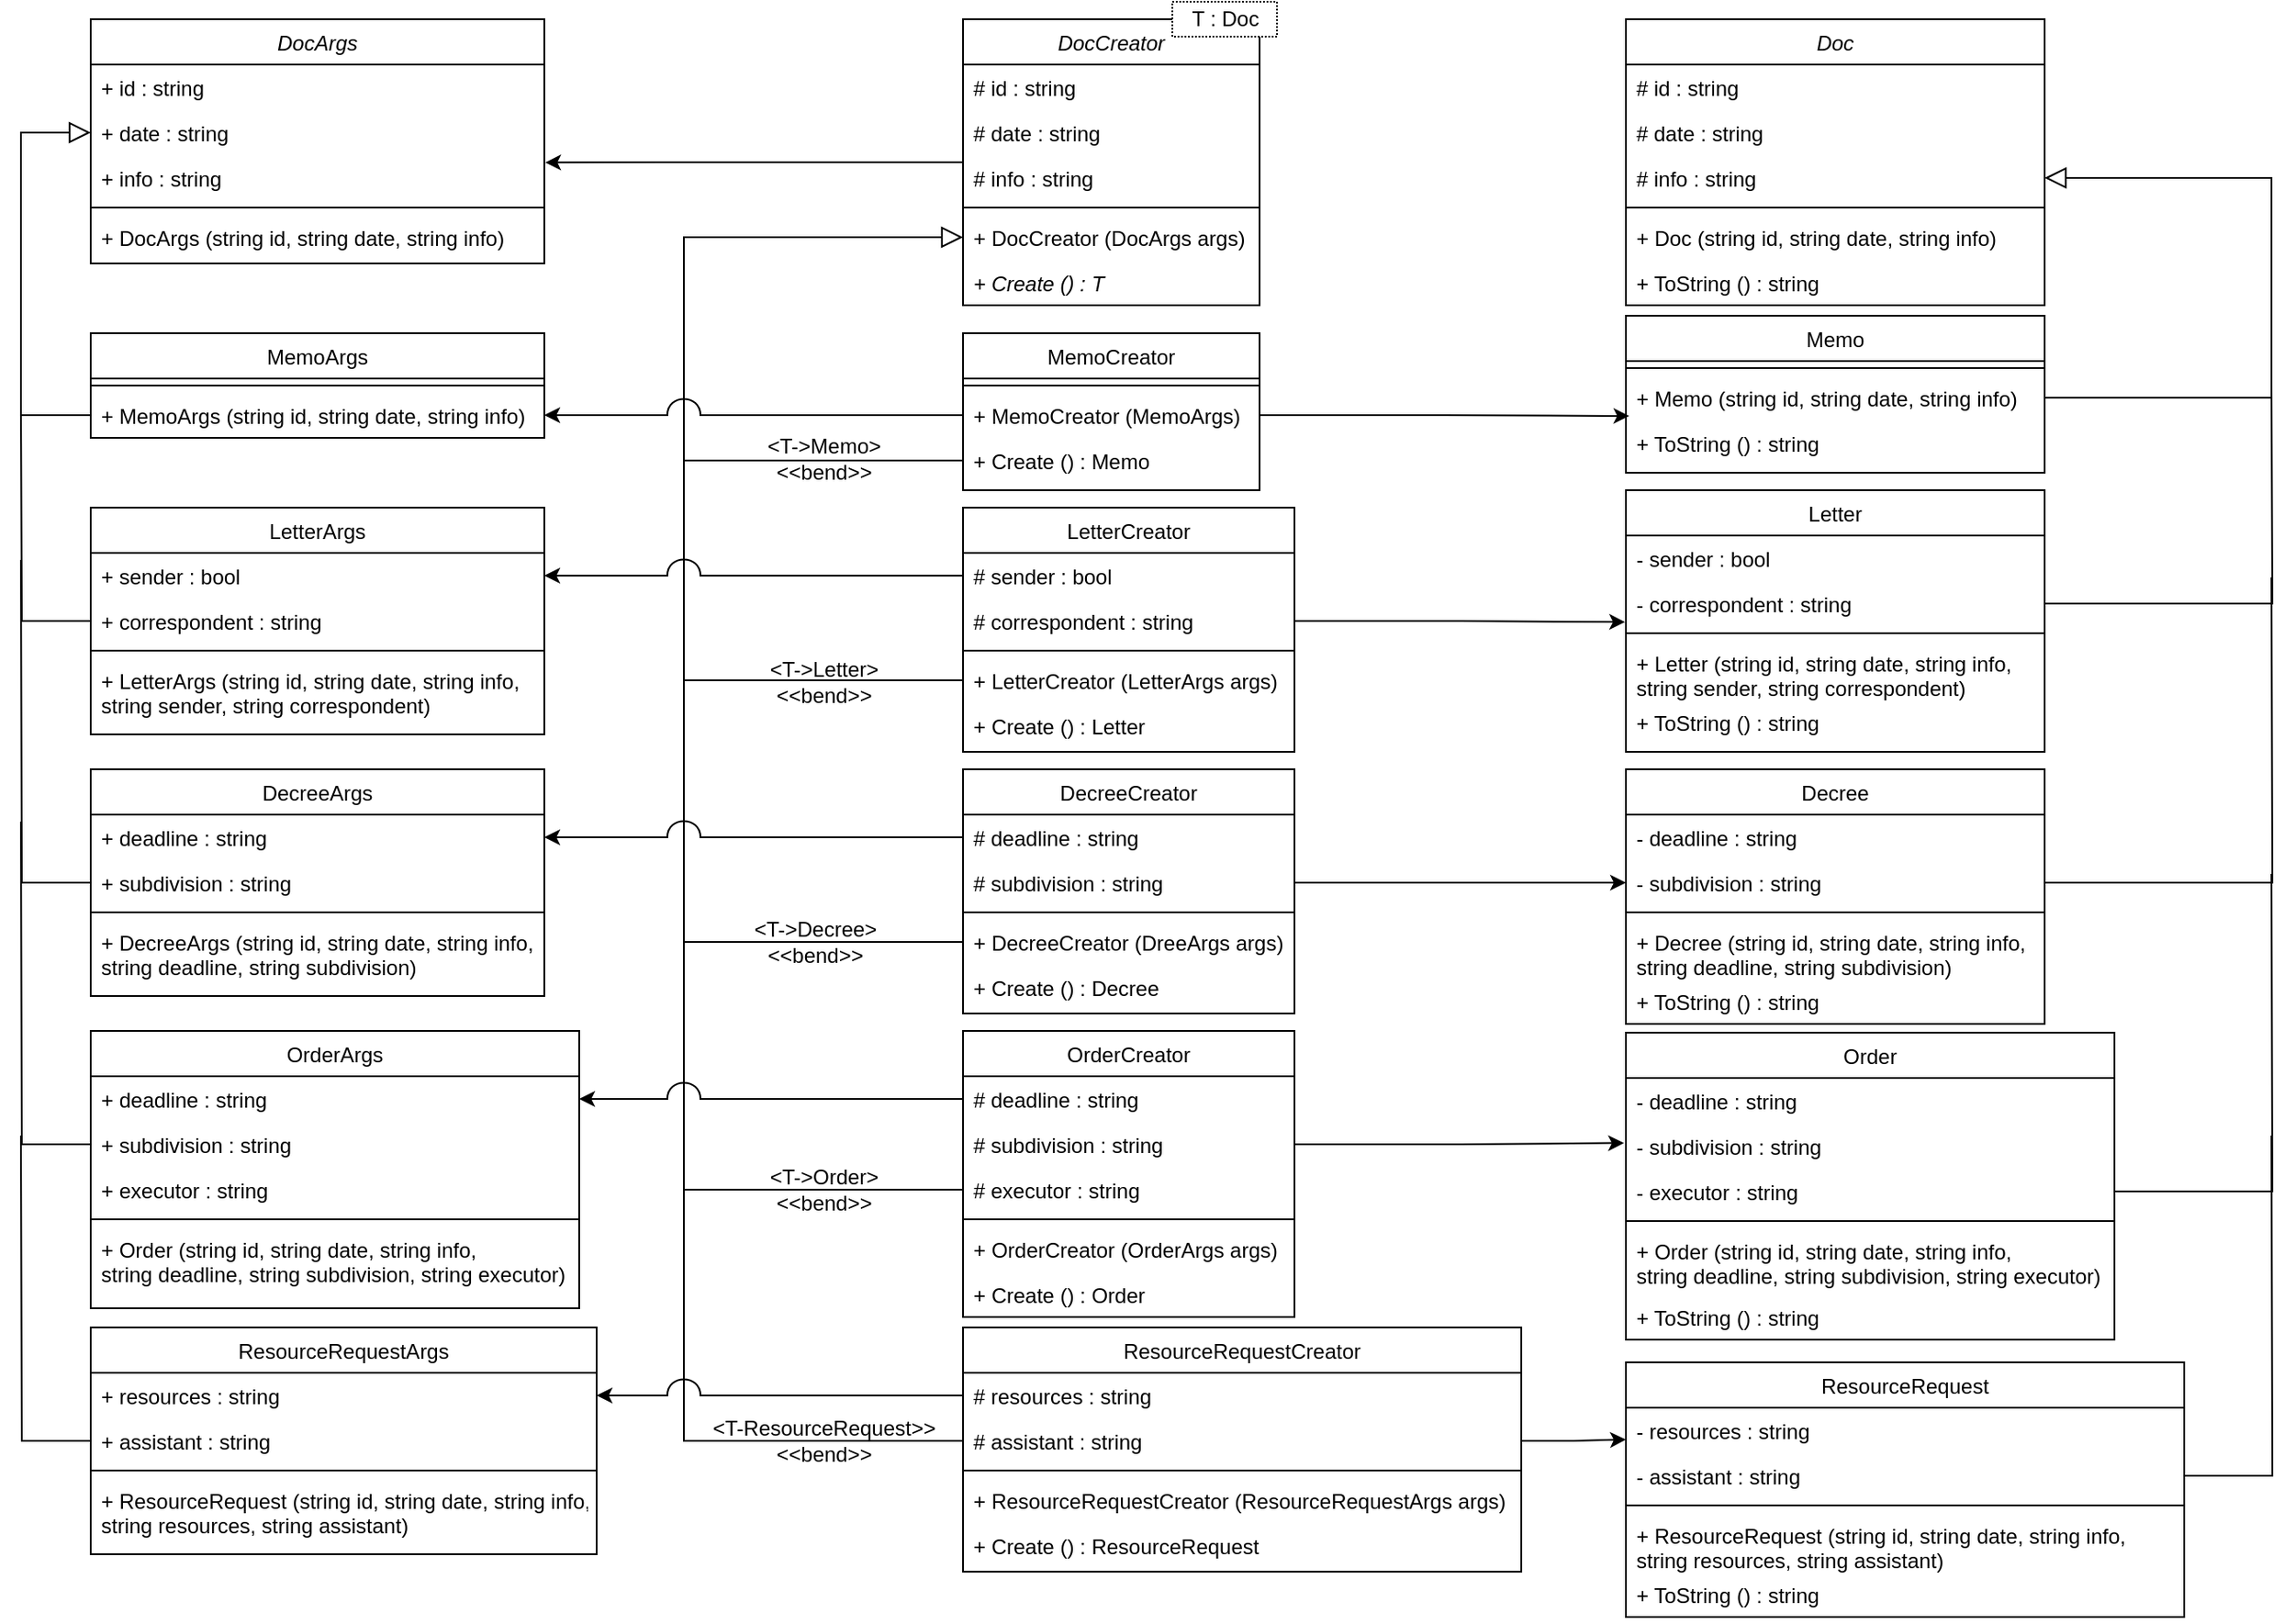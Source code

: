 <mxfile version="16.1.2" type="device"><diagram id="C5RBs43oDa-KdzZeNtuy" name="Page-1"><mxGraphModel dx="2424" dy="1015" grid="1" gridSize="10" guides="1" tooltips="1" connect="1" arrows="1" fold="1" page="1" pageScale="1" pageWidth="827" pageHeight="1169" math="0" shadow="0"><root><mxCell id="WIyWlLk6GJQsqaUBKTNV-0"/><mxCell id="WIyWlLk6GJQsqaUBKTNV-1" parent="WIyWlLk6GJQsqaUBKTNV-0"/><mxCell id="kKBRnAQpQQ1vmzfm6Eew-185" style="edgeStyle=orthogonalEdgeStyle;rounded=0;orthogonalLoop=1;jettySize=auto;html=1;exitX=0;exitY=0.5;exitDx=0;exitDy=0;entryX=1.002;entryY=0.159;entryDx=0;entryDy=0;entryPerimeter=0;endArrow=classic;endFill=1;" parent="WIyWlLk6GJQsqaUBKTNV-1" source="zkfFHV4jXpPFQw0GAbJ--0" target="kKBRnAQpQQ1vmzfm6Eew-144" edge="1"><mxGeometry relative="1" as="geometry"/></mxCell><mxCell id="zkfFHV4jXpPFQw0GAbJ--0" value="DocCreator" style="swimlane;fontStyle=2;align=center;verticalAlign=top;childLayout=stackLayout;horizontal=1;startSize=26;horizontalStack=0;resizeParent=1;resizeLast=0;collapsible=1;marginBottom=0;rounded=0;shadow=0;strokeWidth=1;" parent="WIyWlLk6GJQsqaUBKTNV-1" vertex="1"><mxGeometry x="220" y="90" width="170" height="164" as="geometry"><mxRectangle x="230" y="140" width="160" height="26" as="alternateBounds"/></mxGeometry></mxCell><mxCell id="zkfFHV4jXpPFQw0GAbJ--1" value="# id : string" style="text;align=left;verticalAlign=top;spacingLeft=4;spacingRight=4;overflow=hidden;rotatable=0;points=[[0,0.5],[1,0.5]];portConstraint=eastwest;" parent="zkfFHV4jXpPFQw0GAbJ--0" vertex="1"><mxGeometry y="26" width="170" height="26" as="geometry"/></mxCell><mxCell id="zkfFHV4jXpPFQw0GAbJ--2" value="# date : string" style="text;align=left;verticalAlign=top;spacingLeft=4;spacingRight=4;overflow=hidden;rotatable=0;points=[[0,0.5],[1,0.5]];portConstraint=eastwest;rounded=0;shadow=0;html=0;" parent="zkfFHV4jXpPFQw0GAbJ--0" vertex="1"><mxGeometry y="52" width="170" height="26" as="geometry"/></mxCell><mxCell id="zkfFHV4jXpPFQw0GAbJ--3" value="# info : string" style="text;align=left;verticalAlign=top;spacingLeft=4;spacingRight=4;overflow=hidden;rotatable=0;points=[[0,0.5],[1,0.5]];portConstraint=eastwest;rounded=0;shadow=0;html=0;" parent="zkfFHV4jXpPFQw0GAbJ--0" vertex="1"><mxGeometry y="78" width="170" height="26" as="geometry"/></mxCell><mxCell id="zkfFHV4jXpPFQw0GAbJ--4" value="" style="line;html=1;strokeWidth=1;align=left;verticalAlign=middle;spacingTop=-1;spacingLeft=3;spacingRight=3;rotatable=0;labelPosition=right;points=[];portConstraint=eastwest;" parent="zkfFHV4jXpPFQw0GAbJ--0" vertex="1"><mxGeometry y="104" width="170" height="8" as="geometry"/></mxCell><mxCell id="zkfFHV4jXpPFQw0GAbJ--5" value="+ DocCreator (DocArgs args)" style="text;align=left;verticalAlign=top;spacingLeft=4;spacingRight=4;overflow=hidden;rotatable=0;points=[[0,0.5],[1,0.5]];portConstraint=eastwest;fontStyle=0" parent="zkfFHV4jXpPFQw0GAbJ--0" vertex="1"><mxGeometry y="112" width="170" height="26" as="geometry"/></mxCell><mxCell id="kKBRnAQpQQ1vmzfm6Eew-4" value="+ Create () : T" style="text;align=left;verticalAlign=top;spacingLeft=4;spacingRight=4;overflow=hidden;rotatable=0;points=[[0,0.5],[1,0.5]];portConstraint=eastwest;fontStyle=2" parent="zkfFHV4jXpPFQw0GAbJ--0" vertex="1"><mxGeometry y="138" width="170" height="26" as="geometry"/></mxCell><mxCell id="zkfFHV4jXpPFQw0GAbJ--6" value="MemoCreator" style="swimlane;fontStyle=0;align=center;verticalAlign=top;childLayout=stackLayout;horizontal=1;startSize=26;horizontalStack=0;resizeParent=1;resizeLast=0;collapsible=1;marginBottom=0;rounded=0;shadow=0;strokeWidth=1;" parent="WIyWlLk6GJQsqaUBKTNV-1" vertex="1"><mxGeometry x="220" y="270" width="170" height="90" as="geometry"><mxRectangle x="130" y="380" width="160" height="26" as="alternateBounds"/></mxGeometry></mxCell><mxCell id="zkfFHV4jXpPFQw0GAbJ--9" value="" style="line;html=1;strokeWidth=1;align=left;verticalAlign=middle;spacingTop=-1;spacingLeft=3;spacingRight=3;rotatable=0;labelPosition=right;points=[];portConstraint=eastwest;" parent="zkfFHV4jXpPFQw0GAbJ--6" vertex="1"><mxGeometry y="26" width="170" height="8" as="geometry"/></mxCell><mxCell id="zkfFHV4jXpPFQw0GAbJ--10" value="+ MemoCreator (MemoArgs)" style="text;align=left;verticalAlign=top;spacingLeft=4;spacingRight=4;overflow=hidden;rotatable=0;points=[[0,0.5],[1,0.5]];portConstraint=eastwest;fontStyle=0" parent="zkfFHV4jXpPFQw0GAbJ--6" vertex="1"><mxGeometry y="34" width="170" height="26" as="geometry"/></mxCell><mxCell id="zkfFHV4jXpPFQw0GAbJ--11" value="+ Create () : Memo" style="text;align=left;verticalAlign=top;spacingLeft=4;spacingRight=4;overflow=hidden;rotatable=0;points=[[0,0.5],[1,0.5]];portConstraint=eastwest;" parent="zkfFHV4jXpPFQw0GAbJ--6" vertex="1"><mxGeometry y="60" width="170" height="26" as="geometry"/></mxCell><mxCell id="zkfFHV4jXpPFQw0GAbJ--12" value="" style="endArrow=block;endSize=10;endFill=0;shadow=0;strokeWidth=1;rounded=0;edgeStyle=elbowEdgeStyle;elbow=vertical;entryX=0;entryY=0.5;entryDx=0;entryDy=0;exitX=0;exitY=0.5;exitDx=0;exitDy=0;" parent="WIyWlLk6GJQsqaUBKTNV-1" source="zkfFHV4jXpPFQw0GAbJ--11" target="zkfFHV4jXpPFQw0GAbJ--5" edge="1"><mxGeometry width="160" relative="1" as="geometry"><mxPoint x="200" y="203" as="sourcePoint"/><mxPoint x="200" y="203" as="targetPoint"/><Array as="points"><mxPoint x="60" y="250"/><mxPoint x="130" y="260"/><mxPoint x="170" y="200"/></Array></mxGeometry></mxCell><mxCell id="kKBRnAQpQQ1vmzfm6Eew-1" value="T : Doc" style="html=1;dashed=1;dashPattern=1 1;" parent="WIyWlLk6GJQsqaUBKTNV-1" vertex="1"><mxGeometry x="340" y="80" width="60" height="20" as="geometry"/></mxCell><mxCell id="kKBRnAQpQQ1vmzfm6Eew-3" value="&amp;lt;T-&amp;gt;Memo&amp;gt;&lt;br&gt;&amp;lt;&amp;lt;bend&amp;gt;&amp;gt;" style="text;html=1;align=center;verticalAlign=middle;resizable=0;points=[];autosize=1;strokeColor=none;fillColor=none;" parent="WIyWlLk6GJQsqaUBKTNV-1" vertex="1"><mxGeometry x="100" y="327" width="80" height="30" as="geometry"/></mxCell><mxCell id="kKBRnAQpQQ1vmzfm6Eew-10" value="LetterCreator" style="swimlane;fontStyle=0;align=center;verticalAlign=top;childLayout=stackLayout;horizontal=1;startSize=26;horizontalStack=0;resizeParent=1;resizeLast=0;collapsible=1;marginBottom=0;rounded=0;shadow=0;strokeWidth=1;" parent="WIyWlLk6GJQsqaUBKTNV-1" vertex="1"><mxGeometry x="220" y="370" width="190" height="140" as="geometry"><mxRectangle x="230" y="140" width="160" height="26" as="alternateBounds"/></mxGeometry></mxCell><mxCell id="kKBRnAQpQQ1vmzfm6Eew-11" value="# sender : bool" style="text;align=left;verticalAlign=top;spacingLeft=4;spacingRight=4;overflow=hidden;rotatable=0;points=[[0,0.5],[1,0.5]];portConstraint=eastwest;" parent="kKBRnAQpQQ1vmzfm6Eew-10" vertex="1"><mxGeometry y="26" width="190" height="26" as="geometry"/></mxCell><mxCell id="kKBRnAQpQQ1vmzfm6Eew-12" value="# correspondent : string" style="text;align=left;verticalAlign=top;spacingLeft=4;spacingRight=4;overflow=hidden;rotatable=0;points=[[0,0.5],[1,0.5]];portConstraint=eastwest;rounded=0;shadow=0;html=0;" parent="kKBRnAQpQQ1vmzfm6Eew-10" vertex="1"><mxGeometry y="52" width="190" height="26" as="geometry"/></mxCell><mxCell id="kKBRnAQpQQ1vmzfm6Eew-14" value="" style="line;html=1;strokeWidth=1;align=left;verticalAlign=middle;spacingTop=-1;spacingLeft=3;spacingRight=3;rotatable=0;labelPosition=right;points=[];portConstraint=eastwest;" parent="kKBRnAQpQQ1vmzfm6Eew-10" vertex="1"><mxGeometry y="78" width="190" height="8" as="geometry"/></mxCell><mxCell id="kKBRnAQpQQ1vmzfm6Eew-15" value="+ LetterCreator (LetterArgs args)" style="text;align=left;verticalAlign=top;spacingLeft=4;spacingRight=4;overflow=hidden;rotatable=0;points=[[0,0.5],[1,0.5]];portConstraint=eastwest;fontStyle=0" parent="kKBRnAQpQQ1vmzfm6Eew-10" vertex="1"><mxGeometry y="86" width="190" height="26" as="geometry"/></mxCell><mxCell id="kKBRnAQpQQ1vmzfm6Eew-16" value="+ Create () : Letter" style="text;align=left;verticalAlign=top;spacingLeft=4;spacingRight=4;overflow=hidden;rotatable=0;points=[[0,0.5],[1,0.5]];portConstraint=eastwest;fontStyle=0" parent="kKBRnAQpQQ1vmzfm6Eew-10" vertex="1"><mxGeometry y="112" width="190" height="26" as="geometry"/></mxCell><mxCell id="kKBRnAQpQQ1vmzfm6Eew-19" style="edgeStyle=orthogonalEdgeStyle;rounded=0;orthogonalLoop=1;jettySize=auto;html=1;exitX=0;exitY=0.5;exitDx=0;exitDy=0;endArrow=none;endFill=0;" parent="WIyWlLk6GJQsqaUBKTNV-1" source="kKBRnAQpQQ1vmzfm6Eew-15" edge="1"><mxGeometry relative="1" as="geometry"><mxPoint x="60" y="300" as="targetPoint"/><Array as="points"><mxPoint x="60" y="469"/><mxPoint x="60" y="310"/></Array></mxGeometry></mxCell><mxCell id="kKBRnAQpQQ1vmzfm6Eew-20" value="&amp;lt;T-&amp;gt;Letter&amp;gt;&lt;br&gt;&amp;lt;&amp;lt;bend&amp;gt;&amp;gt;" style="text;html=1;align=center;verticalAlign=middle;resizable=0;points=[];autosize=1;strokeColor=none;fillColor=none;" parent="WIyWlLk6GJQsqaUBKTNV-1" vertex="1"><mxGeometry x="100" y="455" width="80" height="30" as="geometry"/></mxCell><mxCell id="kKBRnAQpQQ1vmzfm6Eew-21" value="DecreeCreator" style="swimlane;fontStyle=0;align=center;verticalAlign=top;childLayout=stackLayout;horizontal=1;startSize=26;horizontalStack=0;resizeParent=1;resizeLast=0;collapsible=1;marginBottom=0;rounded=0;shadow=0;strokeWidth=1;" parent="WIyWlLk6GJQsqaUBKTNV-1" vertex="1"><mxGeometry x="220" y="520" width="190" height="140" as="geometry"><mxRectangle x="230" y="140" width="160" height="26" as="alternateBounds"/></mxGeometry></mxCell><mxCell id="kKBRnAQpQQ1vmzfm6Eew-22" value="# deadline : string" style="text;align=left;verticalAlign=top;spacingLeft=4;spacingRight=4;overflow=hidden;rotatable=0;points=[[0,0.5],[1,0.5]];portConstraint=eastwest;" parent="kKBRnAQpQQ1vmzfm6Eew-21" vertex="1"><mxGeometry y="26" width="190" height="26" as="geometry"/></mxCell><mxCell id="kKBRnAQpQQ1vmzfm6Eew-23" value="# subdivision : string" style="text;align=left;verticalAlign=top;spacingLeft=4;spacingRight=4;overflow=hidden;rotatable=0;points=[[0,0.5],[1,0.5]];portConstraint=eastwest;rounded=0;shadow=0;html=0;" parent="kKBRnAQpQQ1vmzfm6Eew-21" vertex="1"><mxGeometry y="52" width="190" height="26" as="geometry"/></mxCell><mxCell id="kKBRnAQpQQ1vmzfm6Eew-24" value="" style="line;html=1;strokeWidth=1;align=left;verticalAlign=middle;spacingTop=-1;spacingLeft=3;spacingRight=3;rotatable=0;labelPosition=right;points=[];portConstraint=eastwest;" parent="kKBRnAQpQQ1vmzfm6Eew-21" vertex="1"><mxGeometry y="78" width="190" height="8" as="geometry"/></mxCell><mxCell id="kKBRnAQpQQ1vmzfm6Eew-25" value="+ DecreeCreator (DreeArgs args)" style="text;align=left;verticalAlign=top;spacingLeft=4;spacingRight=4;overflow=hidden;rotatable=0;points=[[0,0.5],[1,0.5]];portConstraint=eastwest;fontStyle=0" parent="kKBRnAQpQQ1vmzfm6Eew-21" vertex="1"><mxGeometry y="86" width="190" height="26" as="geometry"/></mxCell><mxCell id="kKBRnAQpQQ1vmzfm6Eew-26" value="+ Create () : Decree" style="text;align=left;verticalAlign=top;spacingLeft=4;spacingRight=4;overflow=hidden;rotatable=0;points=[[0,0.5],[1,0.5]];portConstraint=eastwest;fontStyle=0" parent="kKBRnAQpQQ1vmzfm6Eew-21" vertex="1"><mxGeometry y="112" width="190" height="26" as="geometry"/></mxCell><mxCell id="kKBRnAQpQQ1vmzfm6Eew-27" style="edgeStyle=orthogonalEdgeStyle;rounded=0;orthogonalLoop=1;jettySize=auto;html=1;exitX=0;exitY=0.5;exitDx=0;exitDy=0;endArrow=none;endFill=0;" parent="WIyWlLk6GJQsqaUBKTNV-1" source="kKBRnAQpQQ1vmzfm6Eew-25" edge="1"><mxGeometry relative="1" as="geometry"><mxPoint x="60" y="450" as="targetPoint"/><Array as="points"><mxPoint x="60" y="619"/><mxPoint x="60" y="470"/></Array></mxGeometry></mxCell><mxCell id="kKBRnAQpQQ1vmzfm6Eew-28" value="&amp;lt;T-&amp;gt;Decree&amp;gt;&lt;br&gt;&amp;lt;&amp;lt;bend&amp;gt;&amp;gt;" style="text;html=1;align=center;verticalAlign=middle;resizable=0;points=[];autosize=1;strokeColor=none;fillColor=none;" parent="WIyWlLk6GJQsqaUBKTNV-1" vertex="1"><mxGeometry x="90" y="604" width="90" height="30" as="geometry"/></mxCell><mxCell id="kKBRnAQpQQ1vmzfm6Eew-30" value="OrderCreator" style="swimlane;fontStyle=0;align=center;verticalAlign=top;childLayout=stackLayout;horizontal=1;startSize=26;horizontalStack=0;resizeParent=1;resizeLast=0;collapsible=1;marginBottom=0;rounded=0;shadow=0;strokeWidth=1;" parent="WIyWlLk6GJQsqaUBKTNV-1" vertex="1"><mxGeometry x="220" y="670" width="190" height="164" as="geometry"><mxRectangle x="230" y="140" width="160" height="26" as="alternateBounds"/></mxGeometry></mxCell><mxCell id="kKBRnAQpQQ1vmzfm6Eew-31" value="# deadline : string" style="text;align=left;verticalAlign=top;spacingLeft=4;spacingRight=4;overflow=hidden;rotatable=0;points=[[0,0.5],[1,0.5]];portConstraint=eastwest;" parent="kKBRnAQpQQ1vmzfm6Eew-30" vertex="1"><mxGeometry y="26" width="190" height="26" as="geometry"/></mxCell><mxCell id="kKBRnAQpQQ1vmzfm6Eew-32" value="# subdivision : string" style="text;align=left;verticalAlign=top;spacingLeft=4;spacingRight=4;overflow=hidden;rotatable=0;points=[[0,0.5],[1,0.5]];portConstraint=eastwest;rounded=0;shadow=0;html=0;" parent="kKBRnAQpQQ1vmzfm6Eew-30" vertex="1"><mxGeometry y="52" width="190" height="26" as="geometry"/></mxCell><mxCell id="kKBRnAQpQQ1vmzfm6Eew-36" value="# executor : string" style="text;align=left;verticalAlign=top;spacingLeft=4;spacingRight=4;overflow=hidden;rotatable=0;points=[[0,0.5],[1,0.5]];portConstraint=eastwest;rounded=0;shadow=0;html=0;" parent="kKBRnAQpQQ1vmzfm6Eew-30" vertex="1"><mxGeometry y="78" width="190" height="26" as="geometry"/></mxCell><mxCell id="kKBRnAQpQQ1vmzfm6Eew-33" value="" style="line;html=1;strokeWidth=1;align=left;verticalAlign=middle;spacingTop=-1;spacingLeft=3;spacingRight=3;rotatable=0;labelPosition=right;points=[];portConstraint=eastwest;" parent="kKBRnAQpQQ1vmzfm6Eew-30" vertex="1"><mxGeometry y="104" width="190" height="8" as="geometry"/></mxCell><mxCell id="kKBRnAQpQQ1vmzfm6Eew-34" value="+ OrderCreator (OrderArgs args)" style="text;align=left;verticalAlign=top;spacingLeft=4;spacingRight=4;overflow=hidden;rotatable=0;points=[[0,0.5],[1,0.5]];portConstraint=eastwest;fontStyle=0" parent="kKBRnAQpQQ1vmzfm6Eew-30" vertex="1"><mxGeometry y="112" width="190" height="26" as="geometry"/></mxCell><mxCell id="kKBRnAQpQQ1vmzfm6Eew-35" value="+ Create () : Order" style="text;align=left;verticalAlign=top;spacingLeft=4;spacingRight=4;overflow=hidden;rotatable=0;points=[[0,0.5],[1,0.5]];portConstraint=eastwest;fontStyle=0" parent="kKBRnAQpQQ1vmzfm6Eew-30" vertex="1"><mxGeometry y="138" width="190" height="26" as="geometry"/></mxCell><mxCell id="kKBRnAQpQQ1vmzfm6Eew-37" style="edgeStyle=orthogonalEdgeStyle;rounded=0;orthogonalLoop=1;jettySize=auto;html=1;exitX=0;exitY=0.5;exitDx=0;exitDy=0;endArrow=none;endFill=0;" parent="WIyWlLk6GJQsqaUBKTNV-1" source="kKBRnAQpQQ1vmzfm6Eew-36" edge="1"><mxGeometry relative="1" as="geometry"><mxPoint x="60" y="600" as="targetPoint"/><Array as="points"><mxPoint x="60" y="761"/><mxPoint x="60" y="620"/></Array></mxGeometry></mxCell><mxCell id="kKBRnAQpQQ1vmzfm6Eew-38" value="&amp;lt;T-&amp;gt;Order&amp;gt;&lt;br&gt;&amp;lt;&amp;lt;bend&amp;gt;&amp;gt;" style="text;html=1;align=center;verticalAlign=middle;resizable=0;points=[];autosize=1;strokeColor=none;fillColor=none;" parent="WIyWlLk6GJQsqaUBKTNV-1" vertex="1"><mxGeometry x="100" y="746" width="80" height="30" as="geometry"/></mxCell><mxCell id="kKBRnAQpQQ1vmzfm6Eew-39" value="ResourceRequestCreator" style="swimlane;fontStyle=0;align=center;verticalAlign=top;childLayout=stackLayout;horizontal=1;startSize=26;horizontalStack=0;resizeParent=1;resizeLast=0;collapsible=1;marginBottom=0;rounded=0;shadow=0;strokeWidth=1;" parent="WIyWlLk6GJQsqaUBKTNV-1" vertex="1"><mxGeometry x="220" y="840" width="320" height="140" as="geometry"><mxRectangle x="230" y="140" width="160" height="26" as="alternateBounds"/></mxGeometry></mxCell><mxCell id="kKBRnAQpQQ1vmzfm6Eew-40" value="# resources : string" style="text;align=left;verticalAlign=top;spacingLeft=4;spacingRight=4;overflow=hidden;rotatable=0;points=[[0,0.5],[1,0.5]];portConstraint=eastwest;" parent="kKBRnAQpQQ1vmzfm6Eew-39" vertex="1"><mxGeometry y="26" width="320" height="26" as="geometry"/></mxCell><mxCell id="kKBRnAQpQQ1vmzfm6Eew-41" value="# assistant : string" style="text;align=left;verticalAlign=top;spacingLeft=4;spacingRight=4;overflow=hidden;rotatable=0;points=[[0,0.5],[1,0.5]];portConstraint=eastwest;rounded=0;shadow=0;html=0;" parent="kKBRnAQpQQ1vmzfm6Eew-39" vertex="1"><mxGeometry y="52" width="320" height="26" as="geometry"/></mxCell><mxCell id="kKBRnAQpQQ1vmzfm6Eew-43" value="" style="line;html=1;strokeWidth=1;align=left;verticalAlign=middle;spacingTop=-1;spacingLeft=3;spacingRight=3;rotatable=0;labelPosition=right;points=[];portConstraint=eastwest;" parent="kKBRnAQpQQ1vmzfm6Eew-39" vertex="1"><mxGeometry y="78" width="320" height="8" as="geometry"/></mxCell><mxCell id="kKBRnAQpQQ1vmzfm6Eew-44" value="+ ResourceRequestCreator (ResourceRequestArgs args)" style="text;align=left;verticalAlign=top;spacingLeft=4;spacingRight=4;overflow=hidden;rotatable=0;points=[[0,0.5],[1,0.5]];portConstraint=eastwest;fontStyle=0" parent="kKBRnAQpQQ1vmzfm6Eew-39" vertex="1"><mxGeometry y="86" width="320" height="26" as="geometry"/></mxCell><mxCell id="kKBRnAQpQQ1vmzfm6Eew-45" value="+ Create () : ResourceRequest" style="text;align=left;verticalAlign=top;spacingLeft=4;spacingRight=4;overflow=hidden;rotatable=0;points=[[0,0.5],[1,0.5]];portConstraint=eastwest;fontStyle=0" parent="kKBRnAQpQQ1vmzfm6Eew-39" vertex="1"><mxGeometry y="112" width="320" height="26" as="geometry"/></mxCell><mxCell id="kKBRnAQpQQ1vmzfm6Eew-46" style="edgeStyle=orthogonalEdgeStyle;rounded=0;orthogonalLoop=1;jettySize=auto;html=1;exitX=0;exitY=0.5;exitDx=0;exitDy=0;endArrow=none;endFill=0;" parent="WIyWlLk6GJQsqaUBKTNV-1" source="kKBRnAQpQQ1vmzfm6Eew-41" edge="1"><mxGeometry relative="1" as="geometry"><mxPoint x="60" y="730" as="targetPoint"/><Array as="points"><mxPoint x="60" y="905"/><mxPoint x="60" y="750"/></Array></mxGeometry></mxCell><mxCell id="kKBRnAQpQQ1vmzfm6Eew-47" value="&amp;lt;T-ResourceRequest&amp;gt;&lt;span style=&quot;color: rgba(0 , 0 , 0 , 0) ; font-family: monospace ; font-size: 0px&quot;&gt;%3CmxGraphModel%3E%3Croot%3E%3CmxCell%20id%3D%220%22%2F%3E%3CmxCell%20id%3D%221%22%20parent%3D%220%22%2F%3E%3CmxCell%20id%3D%222%22%20value%3D%22%26amp%3Blt%3BT-%26amp%3Bgt%3BOrder%26amp%3Bgt%3B%26lt%3Bbr%26gt%3B%26amp%3Blt%3B%26amp%3Blt%3Bbend%26amp%3Bgt%3B%26amp%3Bgt%3B%22%20style%3D%22text%3Bhtml%3D1%3Balign%3Dcenter%3BverticalAlign%3Dmiddle%3Bresizable%3D0%3Bpoints%3D%5B%5D%3Bautosize%3D1%3BstrokeColor%3Dnone%3BfillColor%3Dnone%3B%22%20vertex%3D%221%22%20parent%3D%221%22%3E%3CmxGeometry%20x%3D%22140%22%20y%3D%22746%22%20width%3D%2280%22%20height%3D%2230%22%20as%3D%22geometry%22%2F%3E%3C%2FmxCell%3E%3C%2Froot%3E%3C%2FmxGraphModel%3E&lt;/span&gt;&amp;gt;&lt;br&gt;&amp;lt;&amp;lt;bend&amp;gt;&amp;gt;" style="text;html=1;align=center;verticalAlign=middle;resizable=0;points=[];autosize=1;strokeColor=none;fillColor=none;" parent="WIyWlLk6GJQsqaUBKTNV-1" vertex="1"><mxGeometry x="70" y="885" width="140" height="40" as="geometry"/></mxCell><mxCell id="kKBRnAQpQQ1vmzfm6Eew-85" value="Doc" style="swimlane;fontStyle=2;align=center;verticalAlign=top;childLayout=stackLayout;horizontal=1;startSize=26;horizontalStack=0;resizeParent=1;resizeLast=0;collapsible=1;marginBottom=0;rounded=0;shadow=0;strokeWidth=1;" parent="WIyWlLk6GJQsqaUBKTNV-1" vertex="1"><mxGeometry x="600" y="90" width="240" height="164" as="geometry"><mxRectangle x="230" y="140" width="160" height="26" as="alternateBounds"/></mxGeometry></mxCell><mxCell id="kKBRnAQpQQ1vmzfm6Eew-86" value="# id : string" style="text;align=left;verticalAlign=top;spacingLeft=4;spacingRight=4;overflow=hidden;rotatable=0;points=[[0,0.5],[1,0.5]];portConstraint=eastwest;" parent="kKBRnAQpQQ1vmzfm6Eew-85" vertex="1"><mxGeometry y="26" width="240" height="26" as="geometry"/></mxCell><mxCell id="kKBRnAQpQQ1vmzfm6Eew-87" value="# date : string" style="text;align=left;verticalAlign=top;spacingLeft=4;spacingRight=4;overflow=hidden;rotatable=0;points=[[0,0.5],[1,0.5]];portConstraint=eastwest;rounded=0;shadow=0;html=0;" parent="kKBRnAQpQQ1vmzfm6Eew-85" vertex="1"><mxGeometry y="52" width="240" height="26" as="geometry"/></mxCell><mxCell id="kKBRnAQpQQ1vmzfm6Eew-88" value="# info : string" style="text;align=left;verticalAlign=top;spacingLeft=4;spacingRight=4;overflow=hidden;rotatable=0;points=[[0,0.5],[1,0.5]];portConstraint=eastwest;rounded=0;shadow=0;html=0;" parent="kKBRnAQpQQ1vmzfm6Eew-85" vertex="1"><mxGeometry y="78" width="240" height="26" as="geometry"/></mxCell><mxCell id="kKBRnAQpQQ1vmzfm6Eew-89" value="" style="line;html=1;strokeWidth=1;align=left;verticalAlign=middle;spacingTop=-1;spacingLeft=3;spacingRight=3;rotatable=0;labelPosition=right;points=[];portConstraint=eastwest;" parent="kKBRnAQpQQ1vmzfm6Eew-85" vertex="1"><mxGeometry y="104" width="240" height="8" as="geometry"/></mxCell><mxCell id="kKBRnAQpQQ1vmzfm6Eew-90" value="+ Doc (string id, string date, string info)" style="text;align=left;verticalAlign=top;spacingLeft=4;spacingRight=4;overflow=hidden;rotatable=0;points=[[0,0.5],[1,0.5]];portConstraint=eastwest;fontStyle=0" parent="kKBRnAQpQQ1vmzfm6Eew-85" vertex="1"><mxGeometry y="112" width="240" height="26" as="geometry"/></mxCell><mxCell id="kKBRnAQpQQ1vmzfm6Eew-91" value="+ ToString () : string" style="text;align=left;verticalAlign=top;spacingLeft=4;spacingRight=4;overflow=hidden;rotatable=0;points=[[0,0.5],[1,0.5]];portConstraint=eastwest;fontStyle=0" parent="kKBRnAQpQQ1vmzfm6Eew-85" vertex="1"><mxGeometry y="138" width="240" height="26" as="geometry"/></mxCell><mxCell id="kKBRnAQpQQ1vmzfm6Eew-97" value="Letter" style="swimlane;fontStyle=0;align=center;verticalAlign=top;childLayout=stackLayout;horizontal=1;startSize=26;horizontalStack=0;resizeParent=1;resizeLast=0;collapsible=1;marginBottom=0;rounded=0;shadow=0;strokeWidth=1;" parent="WIyWlLk6GJQsqaUBKTNV-1" vertex="1"><mxGeometry x="600" y="360" width="240" height="150" as="geometry"><mxRectangle x="230" y="140" width="160" height="26" as="alternateBounds"/></mxGeometry></mxCell><mxCell id="kKBRnAQpQQ1vmzfm6Eew-98" value="- sender : bool" style="text;align=left;verticalAlign=top;spacingLeft=4;spacingRight=4;overflow=hidden;rotatable=0;points=[[0,0.5],[1,0.5]];portConstraint=eastwest;" parent="kKBRnAQpQQ1vmzfm6Eew-97" vertex="1"><mxGeometry y="26" width="240" height="26" as="geometry"/></mxCell><mxCell id="kKBRnAQpQQ1vmzfm6Eew-99" value="- correspondent : string" style="text;align=left;verticalAlign=top;spacingLeft=4;spacingRight=4;overflow=hidden;rotatable=0;points=[[0,0.5],[1,0.5]];portConstraint=eastwest;rounded=0;shadow=0;html=0;" parent="kKBRnAQpQQ1vmzfm6Eew-97" vertex="1"><mxGeometry y="52" width="240" height="26" as="geometry"/></mxCell><mxCell id="kKBRnAQpQQ1vmzfm6Eew-100" value="" style="line;html=1;strokeWidth=1;align=left;verticalAlign=middle;spacingTop=-1;spacingLeft=3;spacingRight=3;rotatable=0;labelPosition=right;points=[];portConstraint=eastwest;" parent="kKBRnAQpQQ1vmzfm6Eew-97" vertex="1"><mxGeometry y="78" width="240" height="8" as="geometry"/></mxCell><mxCell id="kKBRnAQpQQ1vmzfm6Eew-101" value="+ Letter (string id, string date, string info, &#10;string sender, string correspondent)" style="text;align=left;verticalAlign=top;spacingLeft=4;spacingRight=4;overflow=hidden;rotatable=0;points=[[0,0.5],[1,0.5]];portConstraint=eastwest;fontStyle=0" parent="kKBRnAQpQQ1vmzfm6Eew-97" vertex="1"><mxGeometry y="86" width="240" height="34" as="geometry"/></mxCell><mxCell id="kKBRnAQpQQ1vmzfm6Eew-102" value="+ ToString () : string" style="text;align=left;verticalAlign=top;spacingLeft=4;spacingRight=4;overflow=hidden;rotatable=0;points=[[0,0.5],[1,0.5]];portConstraint=eastwest;fontStyle=0" parent="kKBRnAQpQQ1vmzfm6Eew-97" vertex="1"><mxGeometry y="120" width="240" height="30" as="geometry"/></mxCell><mxCell id="kKBRnAQpQQ1vmzfm6Eew-103" value="Decree" style="swimlane;fontStyle=0;align=center;verticalAlign=top;childLayout=stackLayout;horizontal=1;startSize=26;horizontalStack=0;resizeParent=1;resizeLast=0;collapsible=1;marginBottom=0;rounded=0;shadow=0;strokeWidth=1;" parent="WIyWlLk6GJQsqaUBKTNV-1" vertex="1"><mxGeometry x="600" y="520" width="240" height="146" as="geometry"><mxRectangle x="230" y="140" width="160" height="26" as="alternateBounds"/></mxGeometry></mxCell><mxCell id="kKBRnAQpQQ1vmzfm6Eew-104" value="- deadline : string" style="text;align=left;verticalAlign=top;spacingLeft=4;spacingRight=4;overflow=hidden;rotatable=0;points=[[0,0.5],[1,0.5]];portConstraint=eastwest;" parent="kKBRnAQpQQ1vmzfm6Eew-103" vertex="1"><mxGeometry y="26" width="240" height="26" as="geometry"/></mxCell><mxCell id="kKBRnAQpQQ1vmzfm6Eew-105" value="- subdivision : string" style="text;align=left;verticalAlign=top;spacingLeft=4;spacingRight=4;overflow=hidden;rotatable=0;points=[[0,0.5],[1,0.5]];portConstraint=eastwest;rounded=0;shadow=0;html=0;" parent="kKBRnAQpQQ1vmzfm6Eew-103" vertex="1"><mxGeometry y="52" width="240" height="26" as="geometry"/></mxCell><mxCell id="kKBRnAQpQQ1vmzfm6Eew-106" value="" style="line;html=1;strokeWidth=1;align=left;verticalAlign=middle;spacingTop=-1;spacingLeft=3;spacingRight=3;rotatable=0;labelPosition=right;points=[];portConstraint=eastwest;" parent="kKBRnAQpQQ1vmzfm6Eew-103" vertex="1"><mxGeometry y="78" width="240" height="8" as="geometry"/></mxCell><mxCell id="kKBRnAQpQQ1vmzfm6Eew-107" value="+ Decree (string id, string date, string info,&#10;string deadline, string subdivision)" style="text;align=left;verticalAlign=top;spacingLeft=4;spacingRight=4;overflow=hidden;rotatable=0;points=[[0,0.5],[1,0.5]];portConstraint=eastwest;fontStyle=0" parent="kKBRnAQpQQ1vmzfm6Eew-103" vertex="1"><mxGeometry y="86" width="240" height="34" as="geometry"/></mxCell><mxCell id="kKBRnAQpQQ1vmzfm6Eew-108" value="+ ToString () : string" style="text;align=left;verticalAlign=top;spacingLeft=4;spacingRight=4;overflow=hidden;rotatable=0;points=[[0,0.5],[1,0.5]];portConstraint=eastwest;fontStyle=0" parent="kKBRnAQpQQ1vmzfm6Eew-103" vertex="1"><mxGeometry y="120" width="240" height="26" as="geometry"/></mxCell><mxCell id="kKBRnAQpQQ1vmzfm6Eew-109" value="Order" style="swimlane;fontStyle=0;align=center;verticalAlign=top;childLayout=stackLayout;horizontal=1;startSize=26;horizontalStack=0;resizeParent=1;resizeLast=0;collapsible=1;marginBottom=0;rounded=0;shadow=0;strokeWidth=1;" parent="WIyWlLk6GJQsqaUBKTNV-1" vertex="1"><mxGeometry x="600" y="671" width="280" height="176" as="geometry"><mxRectangle x="230" y="140" width="160" height="26" as="alternateBounds"/></mxGeometry></mxCell><mxCell id="kKBRnAQpQQ1vmzfm6Eew-110" value="- deadline : string" style="text;align=left;verticalAlign=top;spacingLeft=4;spacingRight=4;overflow=hidden;rotatable=0;points=[[0,0.5],[1,0.5]];portConstraint=eastwest;" parent="kKBRnAQpQQ1vmzfm6Eew-109" vertex="1"><mxGeometry y="26" width="280" height="26" as="geometry"/></mxCell><mxCell id="kKBRnAQpQQ1vmzfm6Eew-111" value="- subdivision : string" style="text;align=left;verticalAlign=top;spacingLeft=4;spacingRight=4;overflow=hidden;rotatable=0;points=[[0,0.5],[1,0.5]];portConstraint=eastwest;rounded=0;shadow=0;html=0;" parent="kKBRnAQpQQ1vmzfm6Eew-109" vertex="1"><mxGeometry y="52" width="280" height="26" as="geometry"/></mxCell><mxCell id="kKBRnAQpQQ1vmzfm6Eew-112" value="- executor : string" style="text;align=left;verticalAlign=top;spacingLeft=4;spacingRight=4;overflow=hidden;rotatable=0;points=[[0,0.5],[1,0.5]];portConstraint=eastwest;rounded=0;shadow=0;html=0;" parent="kKBRnAQpQQ1vmzfm6Eew-109" vertex="1"><mxGeometry y="78" width="280" height="26" as="geometry"/></mxCell><mxCell id="kKBRnAQpQQ1vmzfm6Eew-113" value="" style="line;html=1;strokeWidth=1;align=left;verticalAlign=middle;spacingTop=-1;spacingLeft=3;spacingRight=3;rotatable=0;labelPosition=right;points=[];portConstraint=eastwest;" parent="kKBRnAQpQQ1vmzfm6Eew-109" vertex="1"><mxGeometry y="104" width="280" height="8" as="geometry"/></mxCell><mxCell id="kKBRnAQpQQ1vmzfm6Eew-114" value="+ Order (string id, string date, string info, &#10;string deadline, string subdivision, string executor)" style="text;align=left;verticalAlign=top;spacingLeft=4;spacingRight=4;overflow=hidden;rotatable=0;points=[[0,0.5],[1,0.5]];portConstraint=eastwest;fontStyle=0" parent="kKBRnAQpQQ1vmzfm6Eew-109" vertex="1"><mxGeometry y="112" width="280" height="38" as="geometry"/></mxCell><mxCell id="kKBRnAQpQQ1vmzfm6Eew-115" value="+ ToString () : string" style="text;align=left;verticalAlign=top;spacingLeft=4;spacingRight=4;overflow=hidden;rotatable=0;points=[[0,0.5],[1,0.5]];portConstraint=eastwest;fontStyle=0" parent="kKBRnAQpQQ1vmzfm6Eew-109" vertex="1"><mxGeometry y="150" width="280" height="26" as="geometry"/></mxCell><mxCell id="kKBRnAQpQQ1vmzfm6Eew-116" value="ResourceRequest" style="swimlane;fontStyle=0;align=center;verticalAlign=top;childLayout=stackLayout;horizontal=1;startSize=26;horizontalStack=0;resizeParent=1;resizeLast=0;collapsible=1;marginBottom=0;rounded=0;shadow=0;strokeWidth=1;" parent="WIyWlLk6GJQsqaUBKTNV-1" vertex="1"><mxGeometry x="600" y="860" width="320" height="146" as="geometry"><mxRectangle x="230" y="140" width="160" height="26" as="alternateBounds"/></mxGeometry></mxCell><mxCell id="kKBRnAQpQQ1vmzfm6Eew-117" value="- resources : string" style="text;align=left;verticalAlign=top;spacingLeft=4;spacingRight=4;overflow=hidden;rotatable=0;points=[[0,0.5],[1,0.5]];portConstraint=eastwest;" parent="kKBRnAQpQQ1vmzfm6Eew-116" vertex="1"><mxGeometry y="26" width="320" height="26" as="geometry"/></mxCell><mxCell id="kKBRnAQpQQ1vmzfm6Eew-118" value="- assistant : string" style="text;align=left;verticalAlign=top;spacingLeft=4;spacingRight=4;overflow=hidden;rotatable=0;points=[[0,0.5],[1,0.5]];portConstraint=eastwest;rounded=0;shadow=0;html=0;" parent="kKBRnAQpQQ1vmzfm6Eew-116" vertex="1"><mxGeometry y="52" width="320" height="26" as="geometry"/></mxCell><mxCell id="kKBRnAQpQQ1vmzfm6Eew-119" value="" style="line;html=1;strokeWidth=1;align=left;verticalAlign=middle;spacingTop=-1;spacingLeft=3;spacingRight=3;rotatable=0;labelPosition=right;points=[];portConstraint=eastwest;" parent="kKBRnAQpQQ1vmzfm6Eew-116" vertex="1"><mxGeometry y="78" width="320" height="8" as="geometry"/></mxCell><mxCell id="kKBRnAQpQQ1vmzfm6Eew-120" value="+ ResourceRequest (string id, string date, string info,&#10;string resources, string assistant)" style="text;align=left;verticalAlign=top;spacingLeft=4;spacingRight=4;overflow=hidden;rotatable=0;points=[[0,0.5],[1,0.5]];portConstraint=eastwest;fontStyle=0" parent="kKBRnAQpQQ1vmzfm6Eew-116" vertex="1"><mxGeometry y="86" width="320" height="34" as="geometry"/></mxCell><mxCell id="kKBRnAQpQQ1vmzfm6Eew-121" value="+ ToString () : string" style="text;align=left;verticalAlign=top;spacingLeft=4;spacingRight=4;overflow=hidden;rotatable=0;points=[[0,0.5],[1,0.5]];portConstraint=eastwest;fontStyle=0" parent="kKBRnAQpQQ1vmzfm6Eew-116" vertex="1"><mxGeometry y="120" width="320" height="26" as="geometry"/></mxCell><mxCell id="kKBRnAQpQQ1vmzfm6Eew-122" value="" style="endArrow=block;endSize=10;endFill=0;shadow=0;strokeWidth=1;rounded=0;edgeStyle=elbowEdgeStyle;elbow=vertical;exitX=1;exitY=0.5;exitDx=0;exitDy=0;entryX=1;entryY=0.5;entryDx=0;entryDy=0;" parent="WIyWlLk6GJQsqaUBKTNV-1" source="kKBRnAQpQQ1vmzfm6Eew-128" target="kKBRnAQpQQ1vmzfm6Eew-88" edge="1"><mxGeometry width="160" relative="1" as="geometry"><mxPoint x="770" y="317" as="sourcePoint"/><mxPoint x="210" y="182" as="targetPoint"/><Array as="points"><mxPoint x="970" y="250"/><mxPoint x="910" y="240"/><mxPoint x="120" y="270"/><mxPoint x="160" y="210"/></Array></mxGeometry></mxCell><mxCell id="kKBRnAQpQQ1vmzfm6Eew-123" value="Memo" style="swimlane;fontStyle=0;align=center;verticalAlign=top;childLayout=stackLayout;horizontal=1;startSize=26;horizontalStack=0;resizeParent=1;resizeLast=0;collapsible=1;marginBottom=0;rounded=0;shadow=0;strokeWidth=1;" parent="WIyWlLk6GJQsqaUBKTNV-1" vertex="1"><mxGeometry x="600" y="260" width="240" height="90" as="geometry"><mxRectangle x="230" y="140" width="160" height="26" as="alternateBounds"/></mxGeometry></mxCell><mxCell id="kKBRnAQpQQ1vmzfm6Eew-127" value="" style="line;html=1;strokeWidth=1;align=left;verticalAlign=middle;spacingTop=-1;spacingLeft=3;spacingRight=3;rotatable=0;labelPosition=right;points=[];portConstraint=eastwest;" parent="kKBRnAQpQQ1vmzfm6Eew-123" vertex="1"><mxGeometry y="26" width="240" height="8" as="geometry"/></mxCell><mxCell id="kKBRnAQpQQ1vmzfm6Eew-128" value="+ Memo (string id, string date, string info)" style="text;align=left;verticalAlign=top;spacingLeft=4;spacingRight=4;overflow=hidden;rotatable=0;points=[[0,0.5],[1,0.5]];portConstraint=eastwest;fontStyle=0" parent="kKBRnAQpQQ1vmzfm6Eew-123" vertex="1"><mxGeometry y="34" width="240" height="26" as="geometry"/></mxCell><mxCell id="kKBRnAQpQQ1vmzfm6Eew-129" value="+ ToString () : string" style="text;align=left;verticalAlign=top;spacingLeft=4;spacingRight=4;overflow=hidden;rotatable=0;points=[[0,0.5],[1,0.5]];portConstraint=eastwest;fontStyle=0" parent="kKBRnAQpQQ1vmzfm6Eew-123" vertex="1"><mxGeometry y="60" width="240" height="26" as="geometry"/></mxCell><mxCell id="kKBRnAQpQQ1vmzfm6Eew-131" style="edgeStyle=orthogonalEdgeStyle;rounded=0;orthogonalLoop=1;jettySize=auto;html=1;exitX=1;exitY=0.5;exitDx=0;exitDy=0;endArrow=none;endFill=0;" parent="WIyWlLk6GJQsqaUBKTNV-1" source="kKBRnAQpQQ1vmzfm6Eew-99" edge="1"><mxGeometry relative="1" as="geometry"><mxPoint x="970" y="300" as="targetPoint"/></mxGeometry></mxCell><mxCell id="kKBRnAQpQQ1vmzfm6Eew-132" style="edgeStyle=orthogonalEdgeStyle;rounded=0;orthogonalLoop=1;jettySize=auto;html=1;exitX=1;exitY=0.5;exitDx=0;exitDy=0;endArrow=none;endFill=0;" parent="WIyWlLk6GJQsqaUBKTNV-1" source="kKBRnAQpQQ1vmzfm6Eew-105" edge="1"><mxGeometry relative="1" as="geometry"><mxPoint x="970" y="410" as="targetPoint"/></mxGeometry></mxCell><mxCell id="kKBRnAQpQQ1vmzfm6Eew-133" style="edgeStyle=orthogonalEdgeStyle;rounded=0;orthogonalLoop=1;jettySize=auto;html=1;exitX=1;exitY=0.5;exitDx=0;exitDy=0;endArrow=none;endFill=0;" parent="WIyWlLk6GJQsqaUBKTNV-1" source="kKBRnAQpQQ1vmzfm6Eew-112" edge="1"><mxGeometry relative="1" as="geometry"><mxPoint x="970" y="580" as="targetPoint"/></mxGeometry></mxCell><mxCell id="kKBRnAQpQQ1vmzfm6Eew-134" style="edgeStyle=orthogonalEdgeStyle;rounded=0;orthogonalLoop=1;jettySize=auto;html=1;exitX=1;exitY=0.5;exitDx=0;exitDy=0;endArrow=none;endFill=0;" parent="WIyWlLk6GJQsqaUBKTNV-1" source="kKBRnAQpQQ1vmzfm6Eew-118" edge="1"><mxGeometry relative="1" as="geometry"><mxPoint x="970" y="730" as="targetPoint"/></mxGeometry></mxCell><mxCell id="kKBRnAQpQQ1vmzfm6Eew-136" style="edgeStyle=orthogonalEdgeStyle;rounded=0;orthogonalLoop=1;jettySize=auto;html=1;exitX=1;exitY=0.5;exitDx=0;exitDy=0;entryX=0.008;entryY=0.903;entryDx=0;entryDy=0;entryPerimeter=0;endArrow=classic;endFill=1;" parent="WIyWlLk6GJQsqaUBKTNV-1" source="zkfFHV4jXpPFQw0GAbJ--10" target="kKBRnAQpQQ1vmzfm6Eew-128" edge="1"><mxGeometry relative="1" as="geometry"/></mxCell><mxCell id="kKBRnAQpQQ1vmzfm6Eew-137" style="edgeStyle=orthogonalEdgeStyle;rounded=0;orthogonalLoop=1;jettySize=auto;html=1;exitX=1;exitY=0.5;exitDx=0;exitDy=0;entryX=-0.002;entryY=0.907;entryDx=0;entryDy=0;entryPerimeter=0;endArrow=classic;endFill=1;" parent="WIyWlLk6GJQsqaUBKTNV-1" source="kKBRnAQpQQ1vmzfm6Eew-12" target="kKBRnAQpQQ1vmzfm6Eew-99" edge="1"><mxGeometry relative="1" as="geometry"/></mxCell><mxCell id="kKBRnAQpQQ1vmzfm6Eew-138" style="edgeStyle=orthogonalEdgeStyle;rounded=0;orthogonalLoop=1;jettySize=auto;html=1;exitX=1;exitY=0.5;exitDx=0;exitDy=0;entryX=0;entryY=0.5;entryDx=0;entryDy=0;endArrow=classic;endFill=1;" parent="WIyWlLk6GJQsqaUBKTNV-1" source="kKBRnAQpQQ1vmzfm6Eew-23" target="kKBRnAQpQQ1vmzfm6Eew-105" edge="1"><mxGeometry relative="1" as="geometry"/></mxCell><mxCell id="kKBRnAQpQQ1vmzfm6Eew-139" style="edgeStyle=orthogonalEdgeStyle;rounded=0;orthogonalLoop=1;jettySize=auto;html=1;exitX=1;exitY=0.5;exitDx=0;exitDy=0;endArrow=classic;endFill=1;entryX=-0.004;entryY=0.433;entryDx=0;entryDy=0;entryPerimeter=0;" parent="WIyWlLk6GJQsqaUBKTNV-1" source="kKBRnAQpQQ1vmzfm6Eew-32" target="kKBRnAQpQQ1vmzfm6Eew-111" edge="1"><mxGeometry relative="1" as="geometry"><mxPoint x="670" y="735" as="targetPoint"/></mxGeometry></mxCell><mxCell id="kKBRnAQpQQ1vmzfm6Eew-140" style="edgeStyle=orthogonalEdgeStyle;rounded=0;orthogonalLoop=1;jettySize=auto;html=1;exitX=1;exitY=0.5;exitDx=0;exitDy=0;entryX=0;entryY=0.701;entryDx=0;entryDy=0;entryPerimeter=0;endArrow=classic;endFill=1;" parent="WIyWlLk6GJQsqaUBKTNV-1" source="kKBRnAQpQQ1vmzfm6Eew-41" target="kKBRnAQpQQ1vmzfm6Eew-117" edge="1"><mxGeometry relative="1" as="geometry"/></mxCell><mxCell id="kKBRnAQpQQ1vmzfm6Eew-141" value="DocArgs" style="swimlane;fontStyle=2;align=center;verticalAlign=top;childLayout=stackLayout;horizontal=1;startSize=26;horizontalStack=0;resizeParent=1;resizeLast=0;collapsible=1;marginBottom=0;rounded=0;shadow=0;strokeWidth=1;" parent="WIyWlLk6GJQsqaUBKTNV-1" vertex="1"><mxGeometry x="-280" y="90" width="260" height="140" as="geometry"><mxRectangle x="230" y="140" width="160" height="26" as="alternateBounds"/></mxGeometry></mxCell><mxCell id="kKBRnAQpQQ1vmzfm6Eew-142" value="+ id : string" style="text;align=left;verticalAlign=top;spacingLeft=4;spacingRight=4;overflow=hidden;rotatable=0;points=[[0,0.5],[1,0.5]];portConstraint=eastwest;" parent="kKBRnAQpQQ1vmzfm6Eew-141" vertex="1"><mxGeometry y="26" width="260" height="26" as="geometry"/></mxCell><mxCell id="kKBRnAQpQQ1vmzfm6Eew-143" value="+ date : string" style="text;align=left;verticalAlign=top;spacingLeft=4;spacingRight=4;overflow=hidden;rotatable=0;points=[[0,0.5],[1,0.5]];portConstraint=eastwest;rounded=0;shadow=0;html=0;" parent="kKBRnAQpQQ1vmzfm6Eew-141" vertex="1"><mxGeometry y="52" width="260" height="26" as="geometry"/></mxCell><mxCell id="kKBRnAQpQQ1vmzfm6Eew-144" value="+ info : string" style="text;align=left;verticalAlign=top;spacingLeft=4;spacingRight=4;overflow=hidden;rotatable=0;points=[[0,0.5],[1,0.5]];portConstraint=eastwest;rounded=0;shadow=0;html=0;" parent="kKBRnAQpQQ1vmzfm6Eew-141" vertex="1"><mxGeometry y="78" width="260" height="26" as="geometry"/></mxCell><mxCell id="kKBRnAQpQQ1vmzfm6Eew-145" value="" style="line;html=1;strokeWidth=1;align=left;verticalAlign=middle;spacingTop=-1;spacingLeft=3;spacingRight=3;rotatable=0;labelPosition=right;points=[];portConstraint=eastwest;" parent="kKBRnAQpQQ1vmzfm6Eew-141" vertex="1"><mxGeometry y="104" width="260" height="8" as="geometry"/></mxCell><mxCell id="kKBRnAQpQQ1vmzfm6Eew-146" value="+ DocArgs (string id, string date, string info)" style="text;align=left;verticalAlign=top;spacingLeft=4;spacingRight=4;overflow=hidden;rotatable=0;points=[[0,0.5],[1,0.5]];portConstraint=eastwest;fontStyle=0" parent="kKBRnAQpQQ1vmzfm6Eew-141" vertex="1"><mxGeometry y="112" width="260" height="26" as="geometry"/></mxCell><mxCell id="kKBRnAQpQQ1vmzfm6Eew-148" value="LetterArgs" style="swimlane;fontStyle=0;align=center;verticalAlign=top;childLayout=stackLayout;horizontal=1;startSize=26;horizontalStack=0;resizeParent=1;resizeLast=0;collapsible=1;marginBottom=0;rounded=0;shadow=0;strokeWidth=1;" parent="WIyWlLk6GJQsqaUBKTNV-1" vertex="1"><mxGeometry x="-280" y="370" width="260" height="130" as="geometry"><mxRectangle x="230" y="140" width="160" height="26" as="alternateBounds"/></mxGeometry></mxCell><mxCell id="kKBRnAQpQQ1vmzfm6Eew-149" value="+ sender : bool" style="text;align=left;verticalAlign=top;spacingLeft=4;spacingRight=4;overflow=hidden;rotatable=0;points=[[0,0.5],[1,0.5]];portConstraint=eastwest;" parent="kKBRnAQpQQ1vmzfm6Eew-148" vertex="1"><mxGeometry y="26" width="260" height="26" as="geometry"/></mxCell><mxCell id="kKBRnAQpQQ1vmzfm6Eew-150" value="+ correspondent : string" style="text;align=left;verticalAlign=top;spacingLeft=4;spacingRight=4;overflow=hidden;rotatable=0;points=[[0,0.5],[1,0.5]];portConstraint=eastwest;rounded=0;shadow=0;html=0;" parent="kKBRnAQpQQ1vmzfm6Eew-148" vertex="1"><mxGeometry y="52" width="260" height="26" as="geometry"/></mxCell><mxCell id="kKBRnAQpQQ1vmzfm6Eew-151" value="" style="line;html=1;strokeWidth=1;align=left;verticalAlign=middle;spacingTop=-1;spacingLeft=3;spacingRight=3;rotatable=0;labelPosition=right;points=[];portConstraint=eastwest;" parent="kKBRnAQpQQ1vmzfm6Eew-148" vertex="1"><mxGeometry y="78" width="260" height="8" as="geometry"/></mxCell><mxCell id="kKBRnAQpQQ1vmzfm6Eew-152" value="+ LetterArgs (string id, string date, string info, &#10;string sender, string correspondent)" style="text;align=left;verticalAlign=top;spacingLeft=4;spacingRight=4;overflow=hidden;rotatable=0;points=[[0,0.5],[1,0.5]];portConstraint=eastwest;fontStyle=0" parent="kKBRnAQpQQ1vmzfm6Eew-148" vertex="1"><mxGeometry y="86" width="260" height="34" as="geometry"/></mxCell><mxCell id="kKBRnAQpQQ1vmzfm6Eew-154" value="DecreeArgs" style="swimlane;fontStyle=0;align=center;verticalAlign=top;childLayout=stackLayout;horizontal=1;startSize=26;horizontalStack=0;resizeParent=1;resizeLast=0;collapsible=1;marginBottom=0;rounded=0;shadow=0;strokeWidth=1;" parent="WIyWlLk6GJQsqaUBKTNV-1" vertex="1"><mxGeometry x="-280" y="520" width="260" height="130" as="geometry"><mxRectangle x="230" y="140" width="160" height="26" as="alternateBounds"/></mxGeometry></mxCell><mxCell id="kKBRnAQpQQ1vmzfm6Eew-155" value="+ deadline : string" style="text;align=left;verticalAlign=top;spacingLeft=4;spacingRight=4;overflow=hidden;rotatable=0;points=[[0,0.5],[1,0.5]];portConstraint=eastwest;" parent="kKBRnAQpQQ1vmzfm6Eew-154" vertex="1"><mxGeometry y="26" width="260" height="26" as="geometry"/></mxCell><mxCell id="kKBRnAQpQQ1vmzfm6Eew-156" value="+ subdivision : string" style="text;align=left;verticalAlign=top;spacingLeft=4;spacingRight=4;overflow=hidden;rotatable=0;points=[[0,0.5],[1,0.5]];portConstraint=eastwest;rounded=0;shadow=0;html=0;" parent="kKBRnAQpQQ1vmzfm6Eew-154" vertex="1"><mxGeometry y="52" width="260" height="26" as="geometry"/></mxCell><mxCell id="kKBRnAQpQQ1vmzfm6Eew-157" value="" style="line;html=1;strokeWidth=1;align=left;verticalAlign=middle;spacingTop=-1;spacingLeft=3;spacingRight=3;rotatable=0;labelPosition=right;points=[];portConstraint=eastwest;" parent="kKBRnAQpQQ1vmzfm6Eew-154" vertex="1"><mxGeometry y="78" width="260" height="8" as="geometry"/></mxCell><mxCell id="kKBRnAQpQQ1vmzfm6Eew-158" value="+ DecreeArgs (string id, string date, string info,&#10;string deadline, string subdivision)" style="text;align=left;verticalAlign=top;spacingLeft=4;spacingRight=4;overflow=hidden;rotatable=0;points=[[0,0.5],[1,0.5]];portConstraint=eastwest;fontStyle=0" parent="kKBRnAQpQQ1vmzfm6Eew-154" vertex="1"><mxGeometry y="86" width="260" height="34" as="geometry"/></mxCell><mxCell id="kKBRnAQpQQ1vmzfm6Eew-160" value="OrderArgs" style="swimlane;fontStyle=0;align=center;verticalAlign=top;childLayout=stackLayout;horizontal=1;startSize=26;horizontalStack=0;resizeParent=1;resizeLast=0;collapsible=1;marginBottom=0;rounded=0;shadow=0;strokeWidth=1;" parent="WIyWlLk6GJQsqaUBKTNV-1" vertex="1"><mxGeometry x="-280" y="670" width="280" height="159" as="geometry"><mxRectangle x="230" y="140" width="160" height="26" as="alternateBounds"/></mxGeometry></mxCell><mxCell id="kKBRnAQpQQ1vmzfm6Eew-161" value="+ deadline : string" style="text;align=left;verticalAlign=top;spacingLeft=4;spacingRight=4;overflow=hidden;rotatable=0;points=[[0,0.5],[1,0.5]];portConstraint=eastwest;" parent="kKBRnAQpQQ1vmzfm6Eew-160" vertex="1"><mxGeometry y="26" width="280" height="26" as="geometry"/></mxCell><mxCell id="kKBRnAQpQQ1vmzfm6Eew-162" value="+ subdivision : string" style="text;align=left;verticalAlign=top;spacingLeft=4;spacingRight=4;overflow=hidden;rotatable=0;points=[[0,0.5],[1,0.5]];portConstraint=eastwest;rounded=0;shadow=0;html=0;" parent="kKBRnAQpQQ1vmzfm6Eew-160" vertex="1"><mxGeometry y="52" width="280" height="26" as="geometry"/></mxCell><mxCell id="kKBRnAQpQQ1vmzfm6Eew-163" value="+ executor : string" style="text;align=left;verticalAlign=top;spacingLeft=4;spacingRight=4;overflow=hidden;rotatable=0;points=[[0,0.5],[1,0.5]];portConstraint=eastwest;rounded=0;shadow=0;html=0;" parent="kKBRnAQpQQ1vmzfm6Eew-160" vertex="1"><mxGeometry y="78" width="280" height="26" as="geometry"/></mxCell><mxCell id="kKBRnAQpQQ1vmzfm6Eew-164" value="" style="line;html=1;strokeWidth=1;align=left;verticalAlign=middle;spacingTop=-1;spacingLeft=3;spacingRight=3;rotatable=0;labelPosition=right;points=[];portConstraint=eastwest;" parent="kKBRnAQpQQ1vmzfm6Eew-160" vertex="1"><mxGeometry y="104" width="280" height="8" as="geometry"/></mxCell><mxCell id="kKBRnAQpQQ1vmzfm6Eew-165" value="+ Order (string id, string date, string info, &#10;string deadline, string subdivision, string executor)" style="text;align=left;verticalAlign=top;spacingLeft=4;spacingRight=4;overflow=hidden;rotatable=0;points=[[0,0.5],[1,0.5]];portConstraint=eastwest;fontStyle=0" parent="kKBRnAQpQQ1vmzfm6Eew-160" vertex="1"><mxGeometry y="112" width="280" height="38" as="geometry"/></mxCell><mxCell id="kKBRnAQpQQ1vmzfm6Eew-167" value="ResourceRequestArgs" style="swimlane;fontStyle=0;align=center;verticalAlign=top;childLayout=stackLayout;horizontal=1;startSize=26;horizontalStack=0;resizeParent=1;resizeLast=0;collapsible=1;marginBottom=0;rounded=0;shadow=0;strokeWidth=1;" parent="WIyWlLk6GJQsqaUBKTNV-1" vertex="1"><mxGeometry x="-280" y="840" width="290" height="130" as="geometry"><mxRectangle x="230" y="140" width="160" height="26" as="alternateBounds"/></mxGeometry></mxCell><mxCell id="kKBRnAQpQQ1vmzfm6Eew-168" value="+ resources : string" style="text;align=left;verticalAlign=top;spacingLeft=4;spacingRight=4;overflow=hidden;rotatable=0;points=[[0,0.5],[1,0.5]];portConstraint=eastwest;" parent="kKBRnAQpQQ1vmzfm6Eew-167" vertex="1"><mxGeometry y="26" width="290" height="26" as="geometry"/></mxCell><mxCell id="kKBRnAQpQQ1vmzfm6Eew-169" value="+ assistant : string" style="text;align=left;verticalAlign=top;spacingLeft=4;spacingRight=4;overflow=hidden;rotatable=0;points=[[0,0.5],[1,0.5]];portConstraint=eastwest;rounded=0;shadow=0;html=0;" parent="kKBRnAQpQQ1vmzfm6Eew-167" vertex="1"><mxGeometry y="52" width="290" height="26" as="geometry"/></mxCell><mxCell id="kKBRnAQpQQ1vmzfm6Eew-170" value="" style="line;html=1;strokeWidth=1;align=left;verticalAlign=middle;spacingTop=-1;spacingLeft=3;spacingRight=3;rotatable=0;labelPosition=right;points=[];portConstraint=eastwest;" parent="kKBRnAQpQQ1vmzfm6Eew-167" vertex="1"><mxGeometry y="78" width="290" height="8" as="geometry"/></mxCell><mxCell id="kKBRnAQpQQ1vmzfm6Eew-171" value="+ ResourceRequest (string id, string date, string info,&#10;string resources, string assistant)" style="text;align=left;verticalAlign=top;spacingLeft=4;spacingRight=4;overflow=hidden;rotatable=0;points=[[0,0.5],[1,0.5]];portConstraint=eastwest;fontStyle=0" parent="kKBRnAQpQQ1vmzfm6Eew-167" vertex="1"><mxGeometry y="86" width="290" height="34" as="geometry"/></mxCell><mxCell id="kKBRnAQpQQ1vmzfm6Eew-173" value="" style="endArrow=block;endSize=10;endFill=0;shadow=0;strokeWidth=1;rounded=0;edgeStyle=elbowEdgeStyle;elbow=vertical;exitX=0;exitY=0.5;exitDx=0;exitDy=0;entryX=0;entryY=0.5;entryDx=0;entryDy=0;" parent="WIyWlLk6GJQsqaUBKTNV-1" source="kKBRnAQpQQ1vmzfm6Eew-176" target="kKBRnAQpQQ1vmzfm6Eew-143" edge="1"><mxGeometry width="160" relative="1" as="geometry"><mxPoint x="-110" y="327" as="sourcePoint"/><mxPoint x="-670" y="192" as="targetPoint"/><Array as="points"><mxPoint x="-320" y="230"/><mxPoint x="30" y="250"/><mxPoint x="-760" y="280"/><mxPoint x="-720" y="220"/></Array></mxGeometry></mxCell><mxCell id="kKBRnAQpQQ1vmzfm6Eew-174" value="MemoArgs" style="swimlane;fontStyle=0;align=center;verticalAlign=top;childLayout=stackLayout;horizontal=1;startSize=26;horizontalStack=0;resizeParent=1;resizeLast=0;collapsible=1;marginBottom=0;rounded=0;shadow=0;strokeWidth=1;" parent="WIyWlLk6GJQsqaUBKTNV-1" vertex="1"><mxGeometry x="-280" y="270" width="260" height="60" as="geometry"><mxRectangle x="230" y="140" width="160" height="26" as="alternateBounds"/></mxGeometry></mxCell><mxCell id="kKBRnAQpQQ1vmzfm6Eew-175" value="" style="line;html=1;strokeWidth=1;align=left;verticalAlign=middle;spacingTop=-1;spacingLeft=3;spacingRight=3;rotatable=0;labelPosition=right;points=[];portConstraint=eastwest;" parent="kKBRnAQpQQ1vmzfm6Eew-174" vertex="1"><mxGeometry y="26" width="260" height="8" as="geometry"/></mxCell><mxCell id="kKBRnAQpQQ1vmzfm6Eew-176" value="+ MemoArgs (string id, string date, string info)" style="text;align=left;verticalAlign=top;spacingLeft=4;spacingRight=4;overflow=hidden;rotatable=0;points=[[0,0.5],[1,0.5]];portConstraint=eastwest;fontStyle=0" parent="kKBRnAQpQQ1vmzfm6Eew-174" vertex="1"><mxGeometry y="34" width="260" height="26" as="geometry"/></mxCell><mxCell id="kKBRnAQpQQ1vmzfm6Eew-178" style="edgeStyle=orthogonalEdgeStyle;rounded=0;orthogonalLoop=1;jettySize=auto;html=1;exitX=0;exitY=0.5;exitDx=0;exitDy=0;endArrow=none;endFill=0;" parent="WIyWlLk6GJQsqaUBKTNV-1" source="kKBRnAQpQQ1vmzfm6Eew-150" edge="1"><mxGeometry relative="1" as="geometry"><mxPoint x="-320" y="310" as="targetPoint"/></mxGeometry></mxCell><mxCell id="kKBRnAQpQQ1vmzfm6Eew-182" style="edgeStyle=orthogonalEdgeStyle;rounded=0;orthogonalLoop=1;jettySize=auto;html=1;exitX=0;exitY=0.5;exitDx=0;exitDy=0;endArrow=none;endFill=0;" parent="WIyWlLk6GJQsqaUBKTNV-1" source="kKBRnAQpQQ1vmzfm6Eew-156" edge="1"><mxGeometry relative="1" as="geometry"><mxPoint x="-320" y="400" as="targetPoint"/></mxGeometry></mxCell><mxCell id="kKBRnAQpQQ1vmzfm6Eew-183" style="edgeStyle=orthogonalEdgeStyle;rounded=0;orthogonalLoop=1;jettySize=auto;html=1;exitX=0;exitY=0.5;exitDx=0;exitDy=0;endArrow=none;endFill=0;" parent="WIyWlLk6GJQsqaUBKTNV-1" source="kKBRnAQpQQ1vmzfm6Eew-162" edge="1"><mxGeometry relative="1" as="geometry"><mxPoint x="-320" y="550" as="targetPoint"/></mxGeometry></mxCell><mxCell id="kKBRnAQpQQ1vmzfm6Eew-184" style="edgeStyle=orthogonalEdgeStyle;rounded=0;orthogonalLoop=1;jettySize=auto;html=1;exitX=0;exitY=0.5;exitDx=0;exitDy=0;endArrow=none;endFill=0;" parent="WIyWlLk6GJQsqaUBKTNV-1" source="kKBRnAQpQQ1vmzfm6Eew-169" edge="1"><mxGeometry relative="1" as="geometry"><mxPoint x="-320" y="730" as="targetPoint"/></mxGeometry></mxCell><mxCell id="kKBRnAQpQQ1vmzfm6Eew-231" style="edgeStyle=orthogonalEdgeStyle;rounded=0;jumpStyle=arc;jumpSize=19;orthogonalLoop=1;jettySize=auto;html=1;exitX=0;exitY=0.5;exitDx=0;exitDy=0;entryX=1;entryY=0.5;entryDx=0;entryDy=0;labelBackgroundColor=default;fontFamily=Helvetica;fontSize=11;fontColor=default;endArrow=classic;endFill=1;strokeColor=#000000;" parent="WIyWlLk6GJQsqaUBKTNV-1" source="zkfFHV4jXpPFQw0GAbJ--10" target="kKBRnAQpQQ1vmzfm6Eew-176" edge="1"><mxGeometry relative="1" as="geometry"/></mxCell><mxCell id="kKBRnAQpQQ1vmzfm6Eew-232" style="edgeStyle=orthogonalEdgeStyle;rounded=0;jumpStyle=arc;jumpSize=19;orthogonalLoop=1;jettySize=auto;html=1;exitX=0;exitY=0.5;exitDx=0;exitDy=0;entryX=1;entryY=0.5;entryDx=0;entryDy=0;labelBackgroundColor=default;fontFamily=Helvetica;fontSize=11;fontColor=default;endArrow=classic;endFill=1;strokeColor=#000000;" parent="WIyWlLk6GJQsqaUBKTNV-1" source="kKBRnAQpQQ1vmzfm6Eew-22" target="kKBRnAQpQQ1vmzfm6Eew-155" edge="1"><mxGeometry relative="1" as="geometry"/></mxCell><mxCell id="kKBRnAQpQQ1vmzfm6Eew-233" style="edgeStyle=orthogonalEdgeStyle;rounded=0;jumpStyle=arc;jumpSize=19;orthogonalLoop=1;jettySize=auto;html=1;exitX=0;exitY=0.5;exitDx=0;exitDy=0;entryX=1;entryY=0.5;entryDx=0;entryDy=0;labelBackgroundColor=default;fontFamily=Helvetica;fontSize=11;fontColor=default;endArrow=classic;endFill=1;strokeColor=#000000;" parent="WIyWlLk6GJQsqaUBKTNV-1" source="kKBRnAQpQQ1vmzfm6Eew-11" target="kKBRnAQpQQ1vmzfm6Eew-149" edge="1"><mxGeometry relative="1" as="geometry"/></mxCell><mxCell id="kKBRnAQpQQ1vmzfm6Eew-234" style="edgeStyle=orthogonalEdgeStyle;rounded=0;jumpStyle=arc;jumpSize=19;orthogonalLoop=1;jettySize=auto;html=1;exitX=0;exitY=0.5;exitDx=0;exitDy=0;entryX=1;entryY=0.5;entryDx=0;entryDy=0;labelBackgroundColor=default;fontFamily=Helvetica;fontSize=11;fontColor=default;endArrow=classic;endFill=1;strokeColor=#000000;" parent="WIyWlLk6GJQsqaUBKTNV-1" source="kKBRnAQpQQ1vmzfm6Eew-31" target="kKBRnAQpQQ1vmzfm6Eew-161" edge="1"><mxGeometry relative="1" as="geometry"/></mxCell><mxCell id="kKBRnAQpQQ1vmzfm6Eew-235" style="edgeStyle=orthogonalEdgeStyle;rounded=0;jumpStyle=arc;jumpSize=19;orthogonalLoop=1;jettySize=auto;html=1;exitX=0;exitY=0.5;exitDx=0;exitDy=0;entryX=1;entryY=0.5;entryDx=0;entryDy=0;labelBackgroundColor=default;fontFamily=Helvetica;fontSize=11;fontColor=default;endArrow=classic;endFill=1;strokeColor=#000000;" parent="WIyWlLk6GJQsqaUBKTNV-1" source="kKBRnAQpQQ1vmzfm6Eew-40" target="kKBRnAQpQQ1vmzfm6Eew-168" edge="1"><mxGeometry relative="1" as="geometry"/></mxCell></root></mxGraphModel></diagram></mxfile>